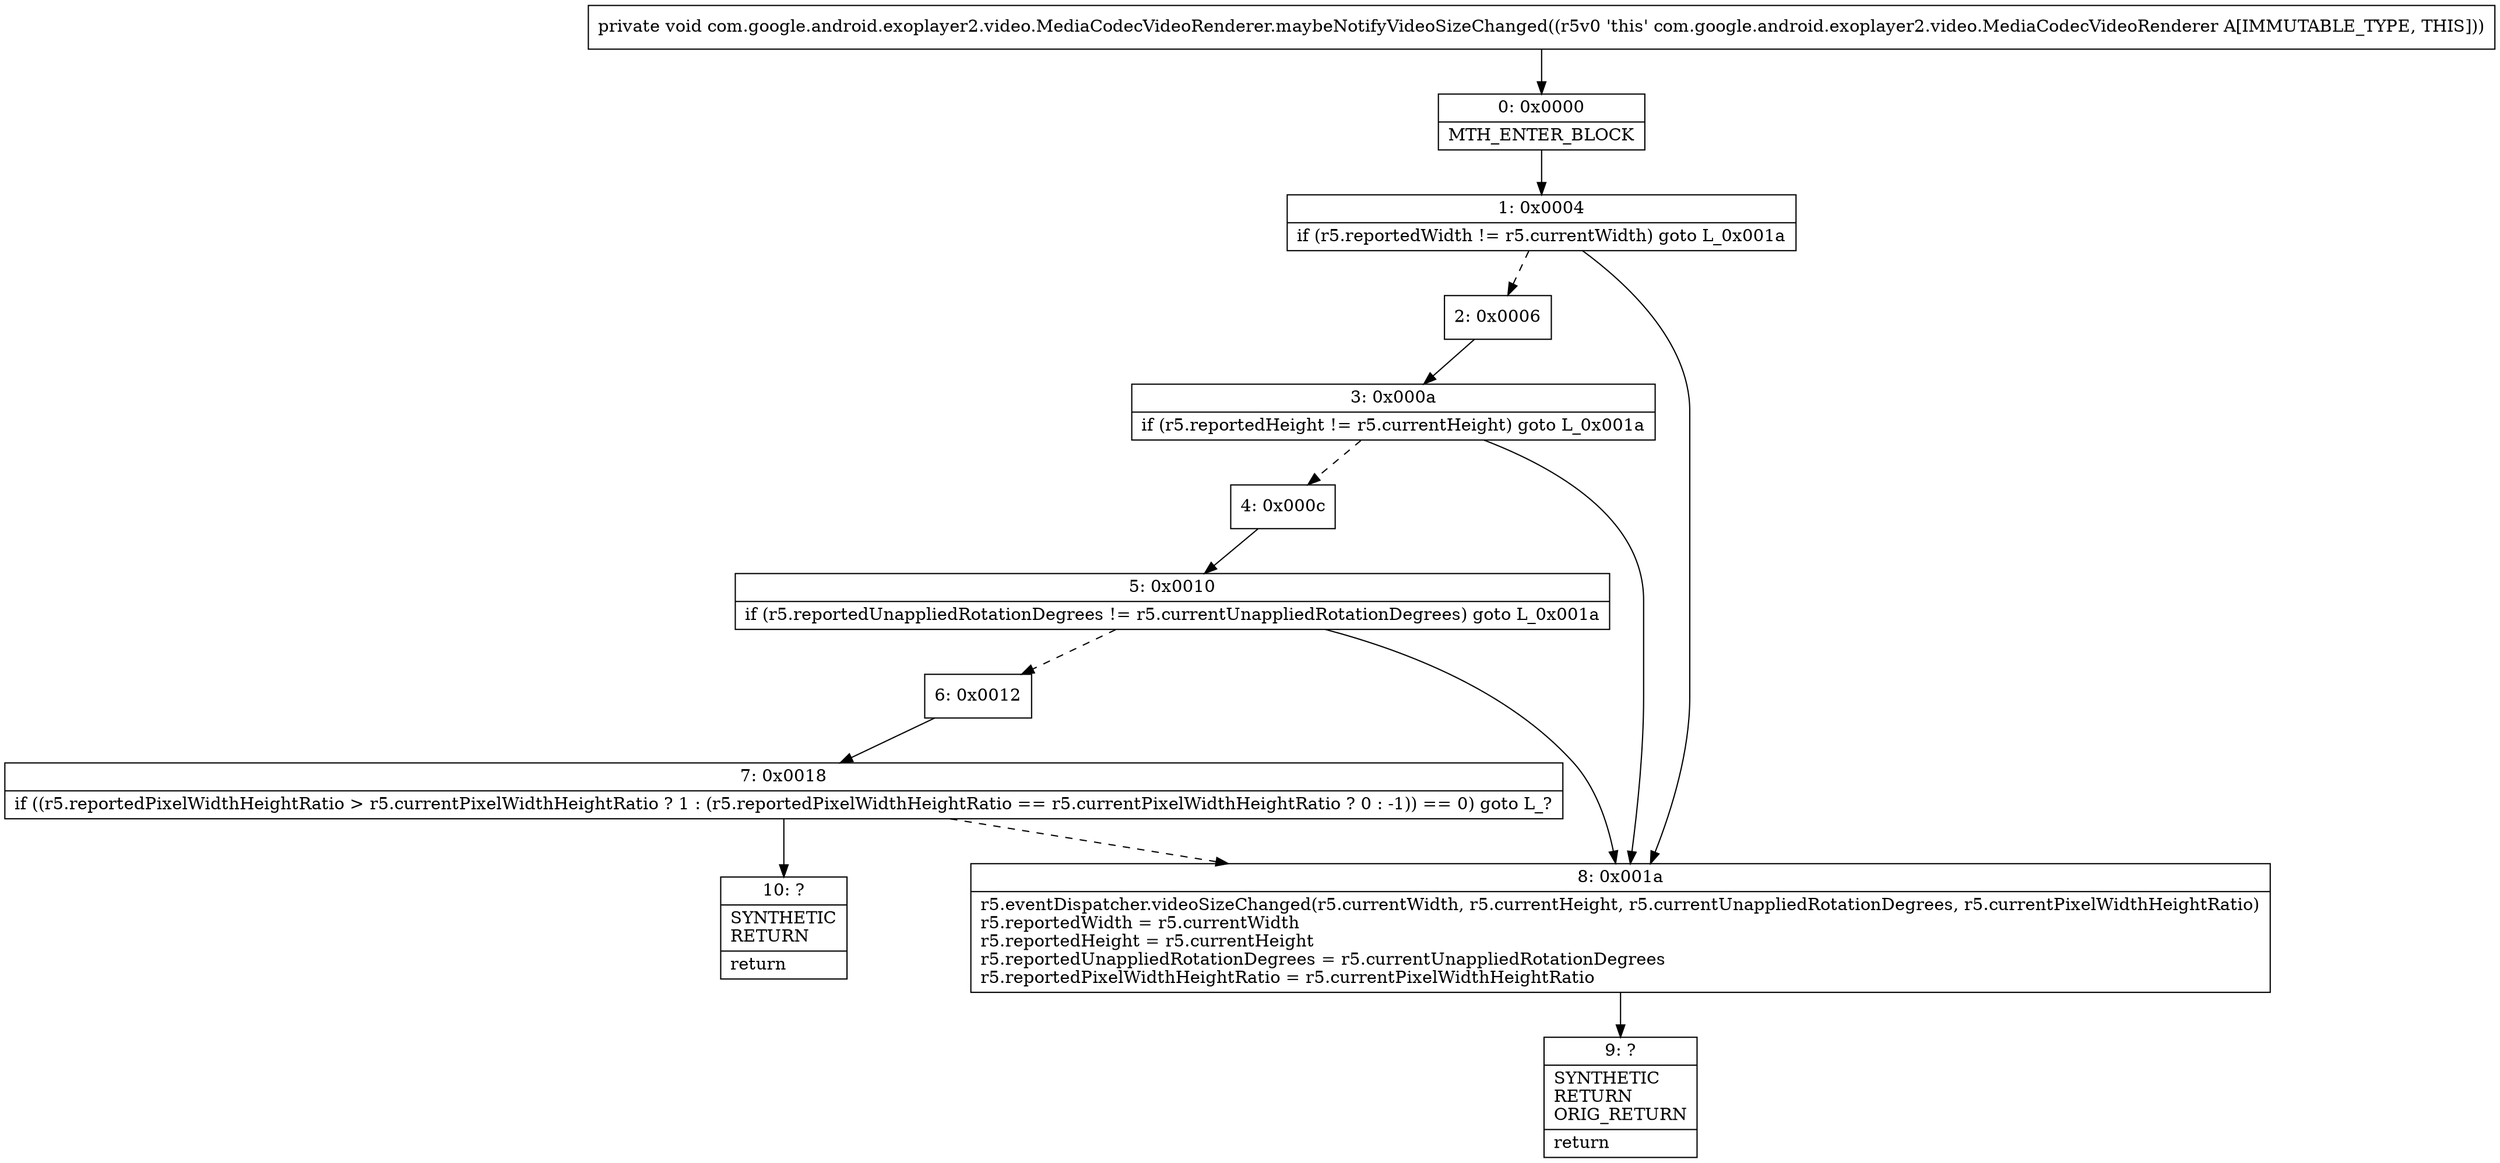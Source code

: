 digraph "CFG forcom.google.android.exoplayer2.video.MediaCodecVideoRenderer.maybeNotifyVideoSizeChanged()V" {
Node_0 [shape=record,label="{0\:\ 0x0000|MTH_ENTER_BLOCK\l}"];
Node_1 [shape=record,label="{1\:\ 0x0004|if (r5.reportedWidth != r5.currentWidth) goto L_0x001a\l}"];
Node_2 [shape=record,label="{2\:\ 0x0006}"];
Node_3 [shape=record,label="{3\:\ 0x000a|if (r5.reportedHeight != r5.currentHeight) goto L_0x001a\l}"];
Node_4 [shape=record,label="{4\:\ 0x000c}"];
Node_5 [shape=record,label="{5\:\ 0x0010|if (r5.reportedUnappliedRotationDegrees != r5.currentUnappliedRotationDegrees) goto L_0x001a\l}"];
Node_6 [shape=record,label="{6\:\ 0x0012}"];
Node_7 [shape=record,label="{7\:\ 0x0018|if ((r5.reportedPixelWidthHeightRatio \> r5.currentPixelWidthHeightRatio ? 1 : (r5.reportedPixelWidthHeightRatio == r5.currentPixelWidthHeightRatio ? 0 : \-1)) == 0) goto L_?\l}"];
Node_8 [shape=record,label="{8\:\ 0x001a|r5.eventDispatcher.videoSizeChanged(r5.currentWidth, r5.currentHeight, r5.currentUnappliedRotationDegrees, r5.currentPixelWidthHeightRatio)\lr5.reportedWidth = r5.currentWidth\lr5.reportedHeight = r5.currentHeight\lr5.reportedUnappliedRotationDegrees = r5.currentUnappliedRotationDegrees\lr5.reportedPixelWidthHeightRatio = r5.currentPixelWidthHeightRatio\l}"];
Node_9 [shape=record,label="{9\:\ ?|SYNTHETIC\lRETURN\lORIG_RETURN\l|return\l}"];
Node_10 [shape=record,label="{10\:\ ?|SYNTHETIC\lRETURN\l|return\l}"];
MethodNode[shape=record,label="{private void com.google.android.exoplayer2.video.MediaCodecVideoRenderer.maybeNotifyVideoSizeChanged((r5v0 'this' com.google.android.exoplayer2.video.MediaCodecVideoRenderer A[IMMUTABLE_TYPE, THIS])) }"];
MethodNode -> Node_0;
Node_0 -> Node_1;
Node_1 -> Node_2[style=dashed];
Node_1 -> Node_8;
Node_2 -> Node_3;
Node_3 -> Node_4[style=dashed];
Node_3 -> Node_8;
Node_4 -> Node_5;
Node_5 -> Node_6[style=dashed];
Node_5 -> Node_8;
Node_6 -> Node_7;
Node_7 -> Node_8[style=dashed];
Node_7 -> Node_10;
Node_8 -> Node_9;
}

